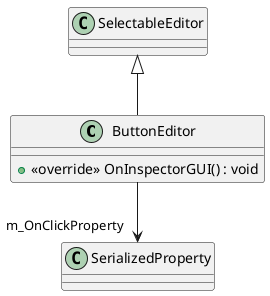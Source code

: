 @startuml
class ButtonEditor {
    + <<override>> OnInspectorGUI() : void
}
SelectableEditor <|-- ButtonEditor
ButtonEditor --> "m_OnClickProperty" SerializedProperty
@enduml
